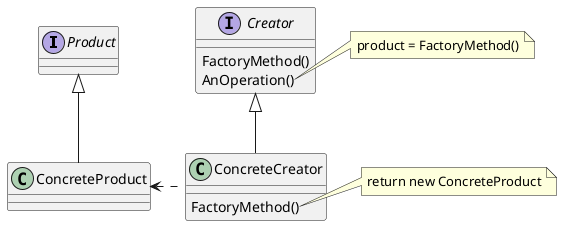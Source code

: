 @startuml FactoryMethod

interface Product

interface Creator {
  FactoryMethod()
  AnOperation()
}
class ConcreteCreator {
  FactoryMethod()
}
note right of Creator::AnOperation
  product = FactoryMethod()
end note
note right of ConcreteCreator::FactoryMethod
  return new ConcreteProduct
end note

Product <|-- ConcreteProduct
Creator <|-- ConcreteCreator
ConcreteProduct <. ConcreteCreator

@enduml